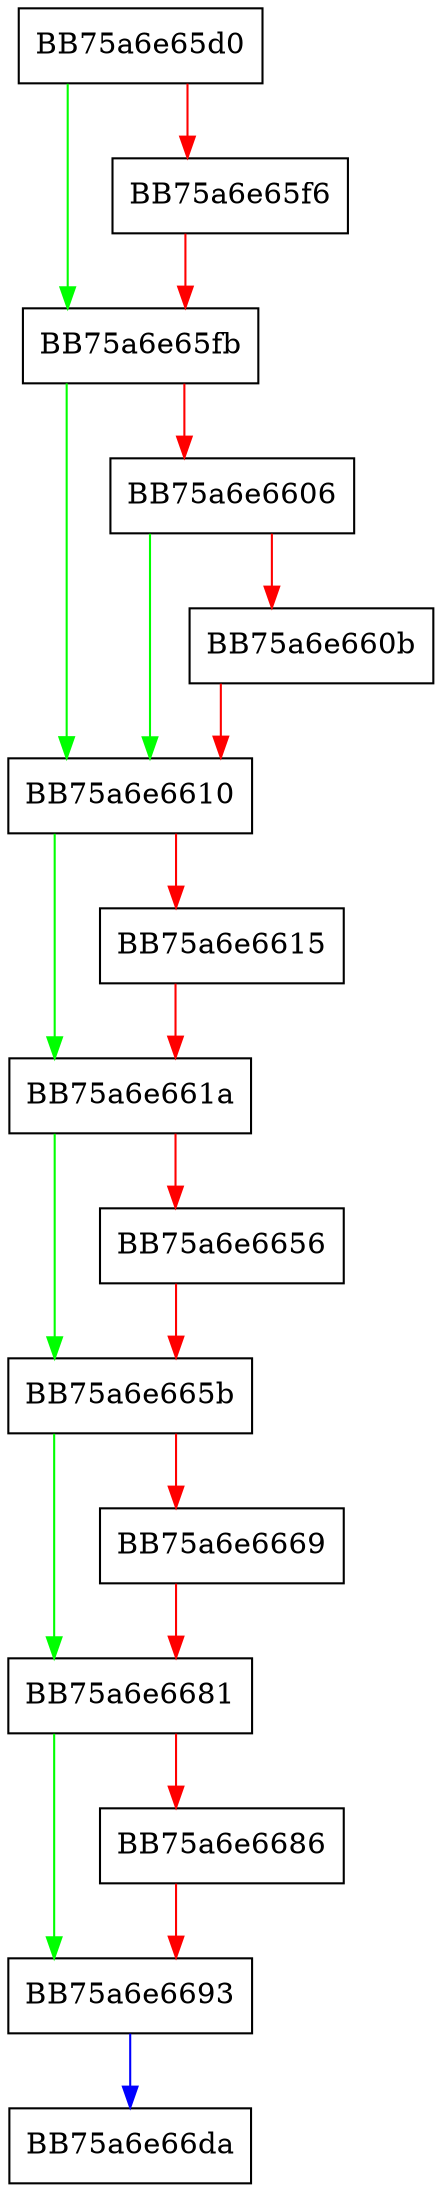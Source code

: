 digraph GetUserDataFromPersistentStore {
  node [shape="box"];
  graph [splines=ortho];
  BB75a6e65d0 -> BB75a6e65fb [color="green"];
  BB75a6e65d0 -> BB75a6e65f6 [color="red"];
  BB75a6e65f6 -> BB75a6e65fb [color="red"];
  BB75a6e65fb -> BB75a6e6610 [color="green"];
  BB75a6e65fb -> BB75a6e6606 [color="red"];
  BB75a6e6606 -> BB75a6e6610 [color="green"];
  BB75a6e6606 -> BB75a6e660b [color="red"];
  BB75a6e660b -> BB75a6e6610 [color="red"];
  BB75a6e6610 -> BB75a6e661a [color="green"];
  BB75a6e6610 -> BB75a6e6615 [color="red"];
  BB75a6e6615 -> BB75a6e661a [color="red"];
  BB75a6e661a -> BB75a6e665b [color="green"];
  BB75a6e661a -> BB75a6e6656 [color="red"];
  BB75a6e6656 -> BB75a6e665b [color="red"];
  BB75a6e665b -> BB75a6e6681 [color="green"];
  BB75a6e665b -> BB75a6e6669 [color="red"];
  BB75a6e6669 -> BB75a6e6681 [color="red"];
  BB75a6e6681 -> BB75a6e6693 [color="green"];
  BB75a6e6681 -> BB75a6e6686 [color="red"];
  BB75a6e6686 -> BB75a6e6693 [color="red"];
  BB75a6e6693 -> BB75a6e66da [color="blue"];
}